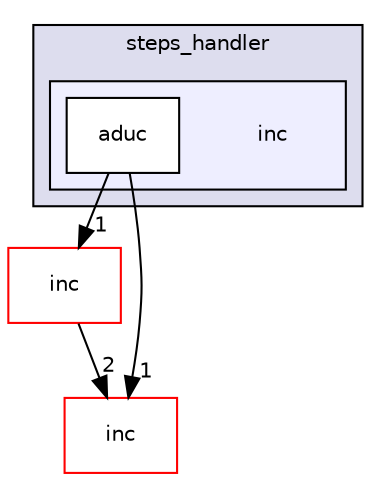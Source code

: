 digraph "src/extensions/update_manifest_handlers/steps_handler/inc" {
  compound=true
  node [ fontsize="10", fontname="Helvetica"];
  edge [ labelfontsize="10", labelfontname="Helvetica"];
  subgraph clusterdir_3a8c676fe7829986cf4ab28bdabbf1fc {
    graph [ bgcolor="#ddddee", pencolor="black", label="steps_handler" fontname="Helvetica", fontsize="10", URL="dir_3a8c676fe7829986cf4ab28bdabbf1fc.html"]
  subgraph clusterdir_03d6ec7ac63fe91b963760246466ecbe {
    graph [ bgcolor="#eeeeff", pencolor="black", label="" URL="dir_03d6ec7ac63fe91b963760246466ecbe.html"];
    dir_03d6ec7ac63fe91b963760246466ecbe [shape=plaintext label="inc"];
    dir_e9cd36c5000117c2d4a230e188f1f646 [shape=box label="aduc" color="black" fillcolor="white" style="filled" URL="dir_e9cd36c5000117c2d4a230e188f1f646.html"];
  }
  }
  dir_5ec935d27ce007f1101fc862d8e60cc5 [shape=box label="inc" fillcolor="white" style="filled" color="red" URL="dir_5ec935d27ce007f1101fc862d8e60cc5.html"];
  dir_6bc6ad22483805bbbda55258ad2a62ea [shape=box label="inc" fillcolor="white" style="filled" color="red" URL="dir_6bc6ad22483805bbbda55258ad2a62ea.html"];
  dir_5ec935d27ce007f1101fc862d8e60cc5->dir_6bc6ad22483805bbbda55258ad2a62ea [headlabel="2", labeldistance=1.5 headhref="dir_000116_000137.html"];
  dir_e9cd36c5000117c2d4a230e188f1f646->dir_5ec935d27ce007f1101fc862d8e60cc5 [headlabel="1", labeldistance=1.5 headhref="dir_000136_000116.html"];
  dir_e9cd36c5000117c2d4a230e188f1f646->dir_6bc6ad22483805bbbda55258ad2a62ea [headlabel="1", labeldistance=1.5 headhref="dir_000136_000137.html"];
}
